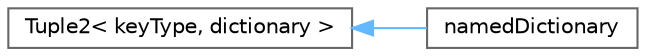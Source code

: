 digraph "Graphical Class Hierarchy"
{
 // LATEX_PDF_SIZE
  bgcolor="transparent";
  edge [fontname=Helvetica,fontsize=10,labelfontname=Helvetica,labelfontsize=10];
  node [fontname=Helvetica,fontsize=10,shape=box,height=0.2,width=0.4];
  rankdir="LR";
  Node0 [id="Node000000",label="Tuple2\< keyType, dictionary \>",height=0.2,width=0.4,color="grey40", fillcolor="white", style="filled",URL="$classFoam_1_1Tuple2.html",tooltip=" "];
  Node0 -> Node1 [id="edge5598_Node000000_Node000001",dir="back",color="steelblue1",style="solid",tooltip=" "];
  Node1 [id="Node000001",label="namedDictionary",height=0.2,width=0.4,color="grey40", fillcolor="white", style="filled",URL="$classFoam_1_1namedDictionary.html",tooltip="A tuple of keyType and dictionary, which can be used when reading named or unnamed dictionary entries..."];
}
